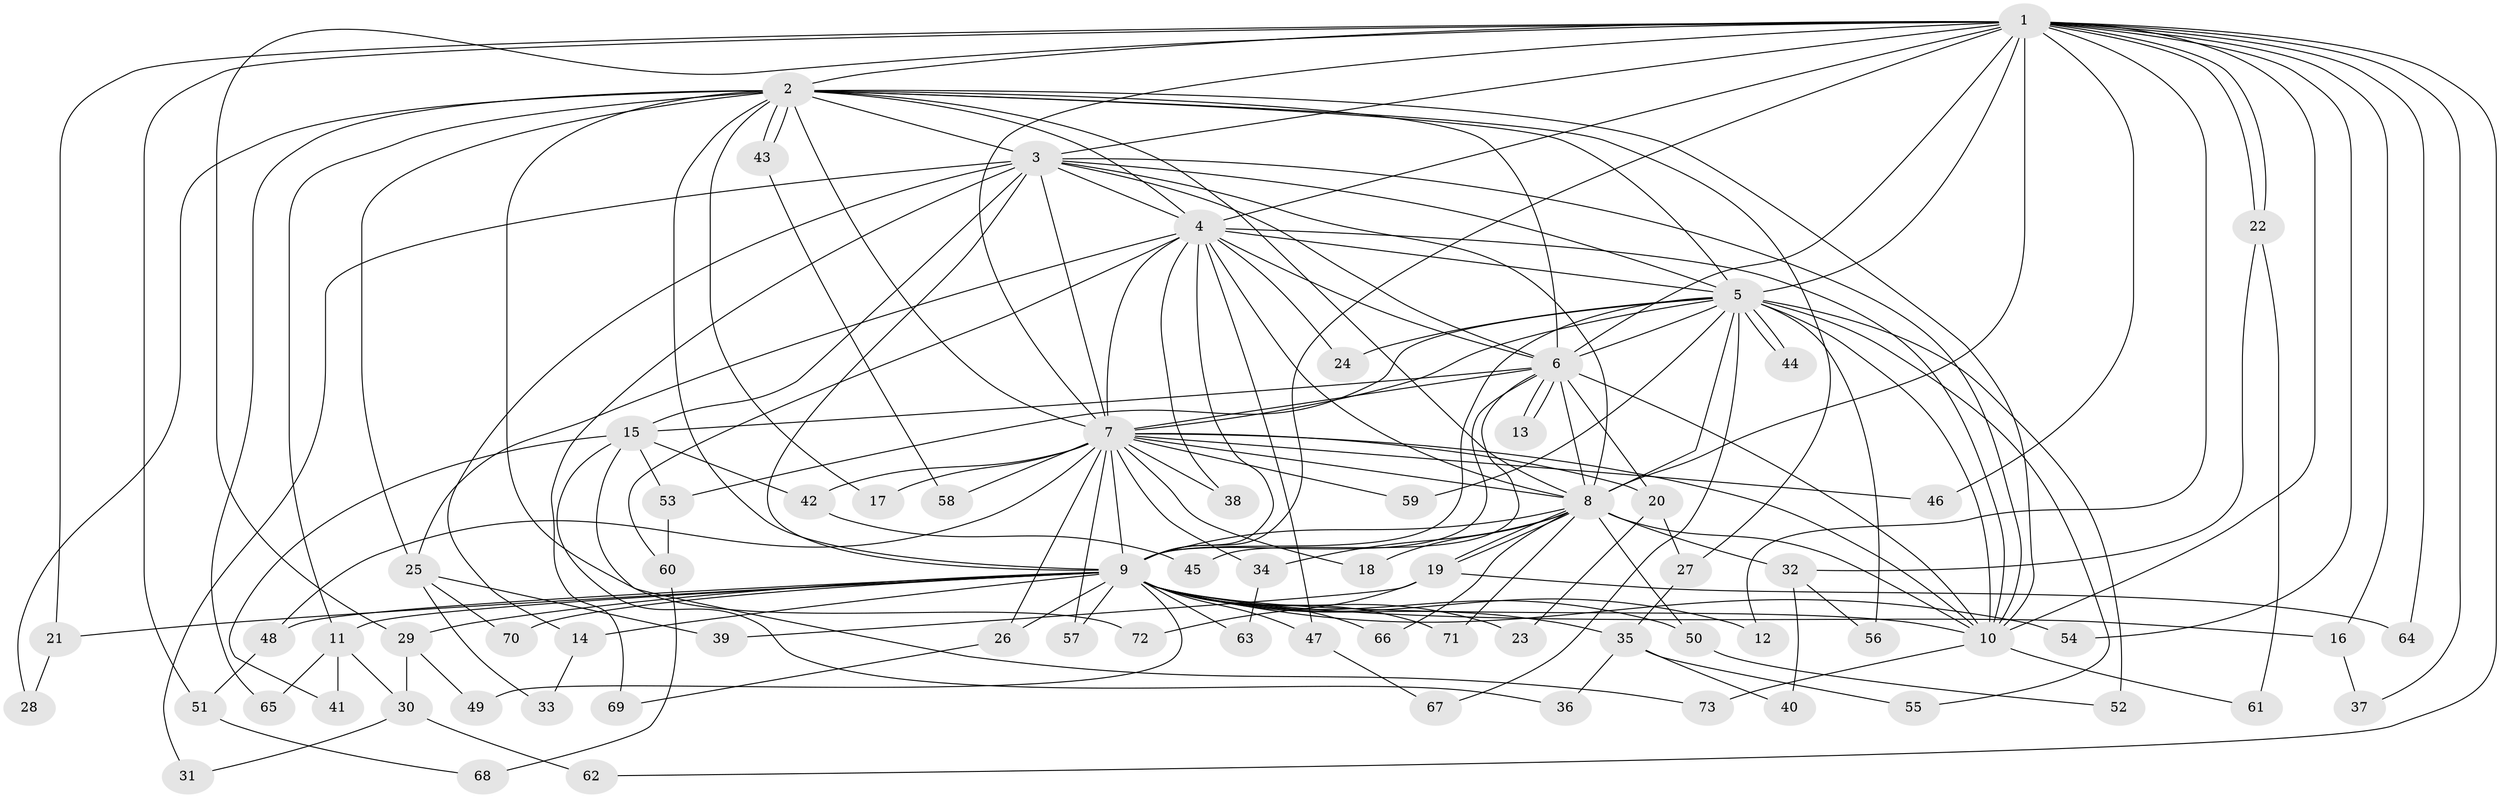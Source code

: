 // coarse degree distribution, {1: 0.5714285714285714, 2: 0.23809523809523808, 5: 0.047619047619047616, 6: 0.047619047619047616, 7: 0.047619047619047616, 16: 0.047619047619047616}
// Generated by graph-tools (version 1.1) at 2025/46/03/04/25 21:46:21]
// undirected, 73 vertices, 171 edges
graph export_dot {
graph [start="1"]
  node [color=gray90,style=filled];
  1;
  2;
  3;
  4;
  5;
  6;
  7;
  8;
  9;
  10;
  11;
  12;
  13;
  14;
  15;
  16;
  17;
  18;
  19;
  20;
  21;
  22;
  23;
  24;
  25;
  26;
  27;
  28;
  29;
  30;
  31;
  32;
  33;
  34;
  35;
  36;
  37;
  38;
  39;
  40;
  41;
  42;
  43;
  44;
  45;
  46;
  47;
  48;
  49;
  50;
  51;
  52;
  53;
  54;
  55;
  56;
  57;
  58;
  59;
  60;
  61;
  62;
  63;
  64;
  65;
  66;
  67;
  68;
  69;
  70;
  71;
  72;
  73;
  1 -- 2;
  1 -- 3;
  1 -- 4;
  1 -- 5;
  1 -- 6;
  1 -- 7;
  1 -- 8;
  1 -- 9;
  1 -- 10;
  1 -- 12;
  1 -- 16;
  1 -- 21;
  1 -- 22;
  1 -- 22;
  1 -- 29;
  1 -- 37;
  1 -- 46;
  1 -- 51;
  1 -- 54;
  1 -- 62;
  1 -- 64;
  2 -- 3;
  2 -- 4;
  2 -- 5;
  2 -- 6;
  2 -- 7;
  2 -- 8;
  2 -- 9;
  2 -- 10;
  2 -- 11;
  2 -- 17;
  2 -- 25;
  2 -- 27;
  2 -- 28;
  2 -- 43;
  2 -- 43;
  2 -- 65;
  2 -- 72;
  3 -- 4;
  3 -- 5;
  3 -- 6;
  3 -- 7;
  3 -- 8;
  3 -- 9;
  3 -- 10;
  3 -- 14;
  3 -- 15;
  3 -- 31;
  3 -- 69;
  4 -- 5;
  4 -- 6;
  4 -- 7;
  4 -- 8;
  4 -- 9;
  4 -- 10;
  4 -- 24;
  4 -- 25;
  4 -- 38;
  4 -- 47;
  4 -- 60;
  5 -- 6;
  5 -- 7;
  5 -- 8;
  5 -- 9;
  5 -- 10;
  5 -- 24;
  5 -- 44;
  5 -- 44;
  5 -- 52;
  5 -- 53;
  5 -- 55;
  5 -- 56;
  5 -- 59;
  5 -- 67;
  6 -- 7;
  6 -- 8;
  6 -- 9;
  6 -- 10;
  6 -- 13;
  6 -- 13;
  6 -- 15;
  6 -- 20;
  6 -- 45;
  7 -- 8;
  7 -- 9;
  7 -- 10;
  7 -- 17;
  7 -- 18;
  7 -- 20;
  7 -- 26;
  7 -- 34;
  7 -- 38;
  7 -- 42;
  7 -- 46;
  7 -- 48;
  7 -- 57;
  7 -- 58;
  7 -- 59;
  8 -- 9;
  8 -- 10;
  8 -- 18;
  8 -- 19;
  8 -- 19;
  8 -- 32;
  8 -- 34;
  8 -- 50;
  8 -- 66;
  8 -- 71;
  9 -- 10;
  9 -- 11;
  9 -- 12;
  9 -- 14;
  9 -- 16;
  9 -- 21;
  9 -- 23;
  9 -- 26;
  9 -- 29;
  9 -- 35;
  9 -- 47;
  9 -- 48;
  9 -- 49;
  9 -- 50;
  9 -- 54;
  9 -- 57;
  9 -- 63;
  9 -- 66;
  9 -- 70;
  9 -- 71;
  10 -- 61;
  10 -- 73;
  11 -- 30;
  11 -- 41;
  11 -- 65;
  14 -- 33;
  15 -- 36;
  15 -- 41;
  15 -- 42;
  15 -- 53;
  15 -- 73;
  16 -- 37;
  19 -- 39;
  19 -- 64;
  19 -- 72;
  20 -- 23;
  20 -- 27;
  21 -- 28;
  22 -- 32;
  22 -- 61;
  25 -- 33;
  25 -- 39;
  25 -- 70;
  26 -- 69;
  27 -- 35;
  29 -- 30;
  29 -- 49;
  30 -- 31;
  30 -- 62;
  32 -- 40;
  32 -- 56;
  34 -- 63;
  35 -- 36;
  35 -- 40;
  35 -- 55;
  42 -- 45;
  43 -- 58;
  47 -- 67;
  48 -- 51;
  50 -- 52;
  51 -- 68;
  53 -- 60;
  60 -- 68;
}
